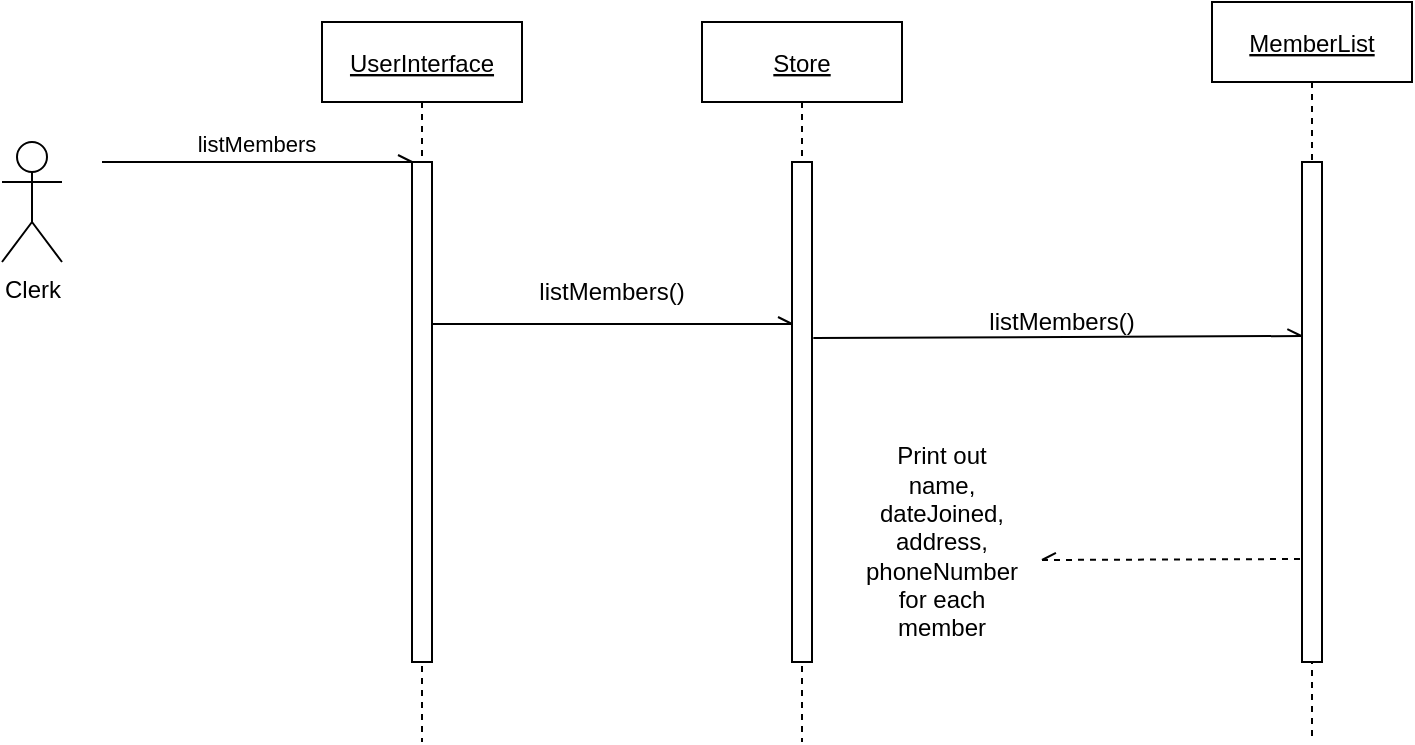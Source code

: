 <mxfile version="14.4.4" type="google"><diagram id="kgpKYQtTHZ0yAKxKKP6v" name="Page-1"><mxGraphModel dx="1192" dy="796" grid="1" gridSize="10" guides="1" tooltips="1" connect="1" arrows="1" fold="1" page="1" pageScale="1" pageWidth="850" pageHeight="1100" math="0" shadow="0"><root><mxCell id="0"/><mxCell id="1" parent="0"/><mxCell id="3nuBFxr9cyL0pnOWT2aG-1" value="UserInterface" style="shape=umlLifeline;perimeter=lifelinePerimeter;container=1;collapsible=0;recursiveResize=0;rounded=0;shadow=0;strokeWidth=1;fontStyle=4" parent="1" vertex="1"><mxGeometry x="210" y="80" width="100" height="360" as="geometry"/></mxCell><mxCell id="3nuBFxr9cyL0pnOWT2aG-2" value="" style="points=[];perimeter=orthogonalPerimeter;rounded=0;shadow=0;strokeWidth=1;" parent="3nuBFxr9cyL0pnOWT2aG-1" vertex="1"><mxGeometry x="45" y="70" width="10" height="250" as="geometry"/></mxCell><mxCell id="3nuBFxr9cyL0pnOWT2aG-5" value="MemberList" style="shape=umlLifeline;perimeter=lifelinePerimeter;container=1;collapsible=0;recursiveResize=0;rounded=0;shadow=0;strokeWidth=1;fontStyle=4" parent="1" vertex="1"><mxGeometry x="655" y="70" width="100" height="370" as="geometry"/></mxCell><mxCell id="bwaNbtIXlxzNOwbJGrQS-1" value="&lt;div&gt;Clerk&lt;/div&gt;" style="shape=umlActor;verticalLabelPosition=bottom;verticalAlign=top;html=1;outlineConnect=0;" parent="1" vertex="1"><mxGeometry x="50" y="140" width="30" height="60" as="geometry"/></mxCell><mxCell id="3nuBFxr9cyL0pnOWT2aG-6" value="" style="points=[];perimeter=orthogonalPerimeter;rounded=0;shadow=0;strokeWidth=1;" parent="1" vertex="1"><mxGeometry x="700" y="150" width="10" height="250" as="geometry"/></mxCell><mxCell id="3nuBFxr9cyL0pnOWT2aG-3" value="listMembers" style="verticalAlign=bottom;startArrow=none;endArrow=openAsync;startSize=8;shadow=0;strokeWidth=1;endFill=0;startFill=0;" parent="1" target="3nuBFxr9cyL0pnOWT2aG-2" edge="1"><mxGeometry relative="1" as="geometry"><mxPoint x="100" y="150" as="sourcePoint"/><Array as="points"><mxPoint x="120" y="150"/></Array></mxGeometry></mxCell><mxCell id="bwaNbtIXlxzNOwbJGrQS-10" value="Store" style="shape=umlLifeline;perimeter=lifelinePerimeter;container=1;collapsible=0;recursiveResize=0;rounded=0;shadow=0;strokeWidth=1;fontStyle=4" parent="1" vertex="1"><mxGeometry x="400" y="80" width="100" height="360" as="geometry"/></mxCell><mxCell id="bwaNbtIXlxzNOwbJGrQS-11" value="" style="points=[];perimeter=orthogonalPerimeter;rounded=0;shadow=0;strokeWidth=1;" parent="bwaNbtIXlxzNOwbJGrQS-10" vertex="1"><mxGeometry x="45" y="70" width="10" height="250" as="geometry"/></mxCell><mxCell id="bwaNbtIXlxzNOwbJGrQS-12" value="" style="endArrow=openAsync;html=1;endFill=0;exitX=0.993;exitY=0.324;exitDx=0;exitDy=0;exitPerimeter=0;" parent="1" source="3nuBFxr9cyL0pnOWT2aG-2" target="bwaNbtIXlxzNOwbJGrQS-11" edge="1"><mxGeometry width="50" height="50" relative="1" as="geometry"><mxPoint x="300" y="255" as="sourcePoint"/><mxPoint x="350" y="205" as="targetPoint"/></mxGeometry></mxCell><mxCell id="bwaNbtIXlxzNOwbJGrQS-13" value="listMembers()" style="text;html=1;strokeColor=none;fillColor=none;align=center;verticalAlign=middle;whiteSpace=wrap;rounded=0;" parent="1" vertex="1"><mxGeometry x="280" y="205" width="150" height="20" as="geometry"/></mxCell><mxCell id="bwaNbtIXlxzNOwbJGrQS-24" value="" style="endArrow=none;dashed=1;html=1;startArrow=openAsync;startFill=0;endFill=0;" parent="1" edge="1"><mxGeometry width="50" height="50" relative="1" as="geometry"><mxPoint x="570" y="349" as="sourcePoint"/><mxPoint x="700" y="348.5" as="targetPoint"/></mxGeometry></mxCell><mxCell id="bwaNbtIXlxzNOwbJGrQS-25" value="Print out name, dateJoined, address, phoneNumber for each member" style="text;html=1;strokeColor=none;fillColor=none;align=center;verticalAlign=middle;whiteSpace=wrap;rounded=0;" parent="1" vertex="1"><mxGeometry x="500" y="330" width="40" height="20" as="geometry"/></mxCell><mxCell id="grATLKrFnZ6xkhyMgqUr-3" value="" style="endArrow=openAsync;html=1;endFill=0;exitX=1.067;exitY=0.352;exitDx=0;exitDy=0;exitPerimeter=0;entryX=-0.033;entryY=0.348;entryDx=0;entryDy=0;entryPerimeter=0;" parent="1" source="bwaNbtIXlxzNOwbJGrQS-11" target="3nuBFxr9cyL0pnOWT2aG-6" edge="1"><mxGeometry width="50" height="50" relative="1" as="geometry"><mxPoint x="484.96" y="225" as="sourcePoint"/><mxPoint x="665.03" y="224" as="targetPoint"/></mxGeometry></mxCell><mxCell id="grATLKrFnZ6xkhyMgqUr-4" value="listMembers()" style="text;html=1;strokeColor=none;fillColor=none;align=center;verticalAlign=middle;whiteSpace=wrap;rounded=0;" parent="1" vertex="1"><mxGeometry x="470" y="220" width="220" height="20" as="geometry"/></mxCell></root></mxGraphModel></diagram></mxfile>